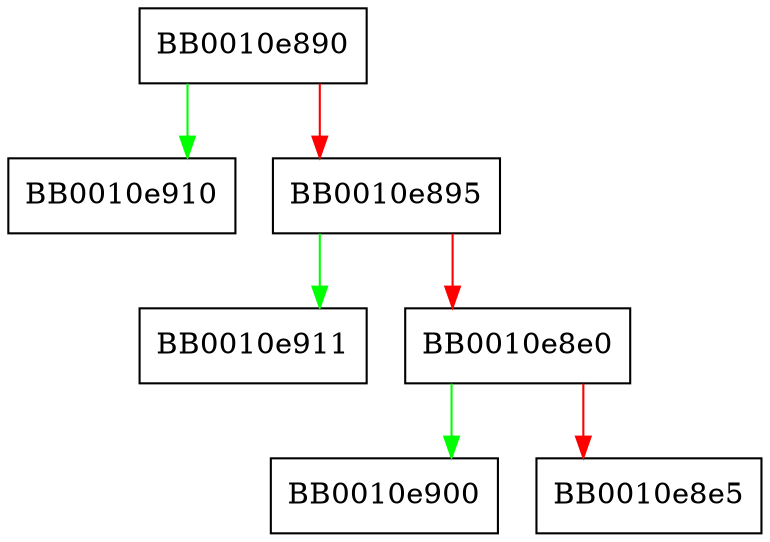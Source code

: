 digraph FUN_0010e890 {
  node [shape="box"];
  graph [splines=ortho];
  BB0010e890 -> BB0010e910 [color="green"];
  BB0010e890 -> BB0010e895 [color="red"];
  BB0010e895 -> BB0010e911 [color="green"];
  BB0010e895 -> BB0010e8e0 [color="red"];
  BB0010e8e0 -> BB0010e900 [color="green"];
  BB0010e8e0 -> BB0010e8e5 [color="red"];
}